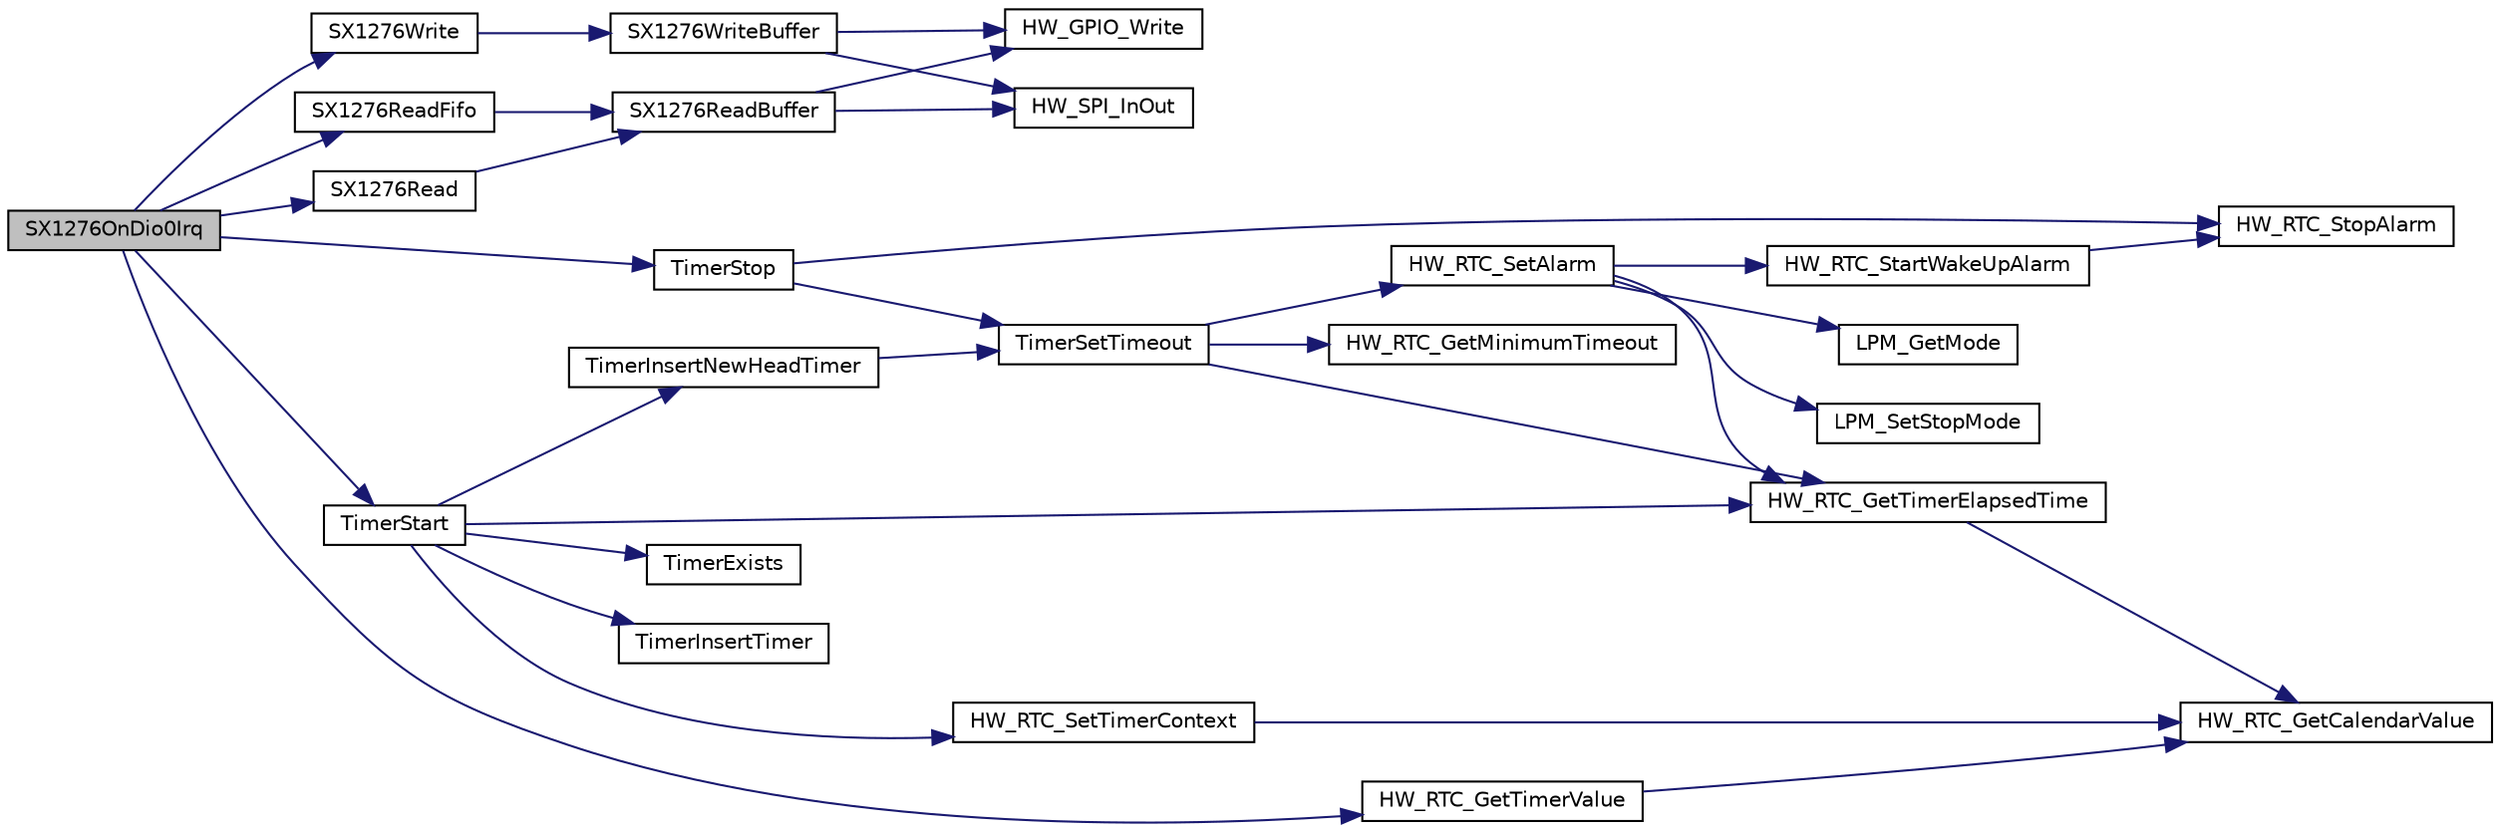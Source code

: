 digraph "SX1276OnDio0Irq"
{
  edge [fontname="Helvetica",fontsize="10",labelfontname="Helvetica",labelfontsize="10"];
  node [fontname="Helvetica",fontsize="10",shape=record];
  rankdir="LR";
  Node94 [label="SX1276OnDio0Irq",height=0.2,width=0.4,color="black", fillcolor="grey75", style="filled", fontcolor="black"];
  Node94 -> Node95 [color="midnightblue",fontsize="10",style="solid"];
  Node95 [label="SX1276Read",height=0.2,width=0.4,color="black", fillcolor="white", style="filled",URL="$sx1276_8c.html#a1c0054da62dacb13d6286a7cfe01d863",tooltip="Reads the radio register at the specified address "];
  Node95 -> Node96 [color="midnightblue",fontsize="10",style="solid"];
  Node96 [label="SX1276ReadBuffer",height=0.2,width=0.4,color="black", fillcolor="white", style="filled",URL="$sx1276_8c.html#a9b3df4400813ac6aed7b77f400436ad0",tooltip="Reads multiple radio registers starting at address "];
  Node96 -> Node97 [color="midnightblue",fontsize="10",style="solid"];
  Node97 [label="HW_GPIO_Write",height=0.2,width=0.4,color="black", fillcolor="white", style="filled",URL="$group___lory_s_d_k___g_p_i_o___functions.html#ga64b37e6d4da7e8f148c92f898aed98de",tooltip="Writes the given value to the GPIO output "];
  Node96 -> Node98 [color="midnightblue",fontsize="10",style="solid"];
  Node98 [label="HW_SPI_InOut",height=0.2,width=0.4,color="black", fillcolor="white", style="filled",URL="$hw__spi_8h.html#ae0d3f21fb84de59193e82bd1943d5563",tooltip="Sends outData and receives inData "];
  Node94 -> Node99 [color="midnightblue",fontsize="10",style="solid"];
  Node99 [label="SX1276Write",height=0.2,width=0.4,color="black", fillcolor="white", style="filled",URL="$sx1276_8c.html#a15374c2bed5d3ff2d6b95fdf177b645e",tooltip="Writes the radio register at the specified address "];
  Node99 -> Node100 [color="midnightblue",fontsize="10",style="solid"];
  Node100 [label="SX1276WriteBuffer",height=0.2,width=0.4,color="black", fillcolor="white", style="filled",URL="$sx1276_8c.html#aba51c12ba7f6d704cdeed69201507983",tooltip="Writes multiple radio registers starting at address "];
  Node100 -> Node97 [color="midnightblue",fontsize="10",style="solid"];
  Node100 -> Node98 [color="midnightblue",fontsize="10",style="solid"];
  Node94 -> Node101 [color="midnightblue",fontsize="10",style="solid"];
  Node101 [label="TimerStop",height=0.2,width=0.4,color="black", fillcolor="white", style="filled",URL="$time_server_8c.html#a8ae899c4e8a9abf49d825d6959aa6bcb",tooltip="Stops and removes the timer object from the list of timer events "];
  Node101 -> Node102 [color="midnightblue",fontsize="10",style="solid"];
  Node102 [label="TimerSetTimeout",height=0.2,width=0.4,color="black", fillcolor="white", style="filled",URL="$time_server_8c.html#af90925c5246bd6bbc2863d08d4cca3a9",tooltip="Sets a timeout with the duration \"timestamp\" "];
  Node102 -> Node103 [color="midnightblue",fontsize="10",style="solid"];
  Node103 [label="HW_RTC_GetMinimumTimeout",height=0.2,width=0.4,color="black", fillcolor="white", style="filled",URL="$group___lory_s_d_k___r_t_c___functions.html#ga254f9e5c17daff978fef15be01021c51",tooltip="Return the minimum timeout the RTC is able to handle "];
  Node102 -> Node104 [color="midnightblue",fontsize="10",style="solid"];
  Node104 [label="HW_RTC_GetTimerElapsedTime",height=0.2,width=0.4,color="black", fillcolor="white", style="filled",URL="$group___lory_s_d_k___r_t_c___functions.html#ga7961116aa831950b62a413ecbbcfb02a",tooltip="Get the RTC timer elapsed time since the last Reference was set "];
  Node104 -> Node105 [color="midnightblue",fontsize="10",style="solid"];
  Node105 [label="HW_RTC_GetCalendarValue",height=0.2,width=0.4,color="black", fillcolor="white", style="filled",URL="$group___lory_s_d_k___r_t_c___functions.html#gaf81b8dc866a5c7b125355b55e3953387",tooltip="get current time from calendar in ticks "];
  Node102 -> Node106 [color="midnightblue",fontsize="10",style="solid"];
  Node106 [label="HW_RTC_SetAlarm",height=0.2,width=0.4,color="black", fillcolor="white", style="filled",URL="$group___lory_s_d_k___r_t_c___functions.html#ga09cec56d54c13de658fafdd003390771",tooltip="Set the alarm "];
  Node106 -> Node104 [color="midnightblue",fontsize="10",style="solid"];
  Node106 -> Node107 [color="midnightblue",fontsize="10",style="solid"];
  Node107 [label="LPM_SetStopMode",height=0.2,width=0.4,color="black", fillcolor="white", style="filled",URL="$low__power__manager_8c.html#ac8a0ff787d7d417b9e1f0697a1d5fd6d",tooltip="This API notifies the low power manager if the specified user allows the Off mode or not..."];
  Node106 -> Node108 [color="midnightblue",fontsize="10",style="solid"];
  Node108 [label="LPM_GetMode",height=0.2,width=0.4,color="black", fillcolor="white", style="filled",URL="$low__power__manager_8c.html#ae9107e412181f10977b724c346cebd45",tooltip="This API returns the Low Power Mode selected that will be applied when the system will enter low powe..."];
  Node106 -> Node109 [color="midnightblue",fontsize="10",style="solid"];
  Node109 [label="HW_RTC_StartWakeUpAlarm",height=0.2,width=0.4,color="black", fillcolor="white", style="filled",URL="$group___lory_s_d_k___r_t_c___functions.html#ga60703fcfc4abd73a2efc980e8bb6ad27",tooltip="start wake up alarm "];
  Node109 -> Node110 [color="midnightblue",fontsize="10",style="solid"];
  Node110 [label="HW_RTC_StopAlarm",height=0.2,width=0.4,color="black", fillcolor="white", style="filled",URL="$group___lory_s_d_k___r_t_c___functions.html#ga227be06e4dc1332d46ff12519db183b5",tooltip="Stop the Alarm "];
  Node101 -> Node110 [color="midnightblue",fontsize="10",style="solid"];
  Node94 -> Node111 [color="midnightblue",fontsize="10",style="solid"];
  Node111 [label="TimerStart",height=0.2,width=0.4,color="black", fillcolor="white", style="filled",URL="$time_server_8c.html#acd2c1f05aa1976f3bbedd389c8710a78",tooltip="Starts and adds the timer object to the list of timer events "];
  Node111 -> Node112 [color="midnightblue",fontsize="10",style="solid"];
  Node112 [label="TimerExists",height=0.2,width=0.4,color="black", fillcolor="white", style="filled",URL="$time_server_8c.html#a496e7edd41e6441d879e27d0043444f5",tooltip="Check if the Object to be added is not already in the list "];
  Node111 -> Node113 [color="midnightblue",fontsize="10",style="solid"];
  Node113 [label="HW_RTC_SetTimerContext",height=0.2,width=0.4,color="black", fillcolor="white", style="filled",URL="$group___lory_s_d_k___r_t_c___functions.html#gad0a54228cfe8473d90b901ebd76de1d5",tooltip="Set the RTC timer Reference "];
  Node113 -> Node105 [color="midnightblue",fontsize="10",style="solid"];
  Node111 -> Node114 [color="midnightblue",fontsize="10",style="solid"];
  Node114 [label="TimerInsertNewHeadTimer",height=0.2,width=0.4,color="black", fillcolor="white", style="filled",URL="$time_server_8c.html#abeff03f3b0a3356be8c833bb93d24458",tooltip="Adds or replace the head timer of the list. "];
  Node114 -> Node102 [color="midnightblue",fontsize="10",style="solid"];
  Node111 -> Node104 [color="midnightblue",fontsize="10",style="solid"];
  Node111 -> Node115 [color="midnightblue",fontsize="10",style="solid"];
  Node115 [label="TimerInsertTimer",height=0.2,width=0.4,color="black", fillcolor="white", style="filled",URL="$time_server_8c.html#a0901cb54acad3ea19d052c0d00d547e3",tooltip="Adds a timer to the list. "];
  Node94 -> Node116 [color="midnightblue",fontsize="10",style="solid"];
  Node116 [label="SX1276ReadFifo",height=0.2,width=0.4,color="black", fillcolor="white", style="filled",URL="$sx1276_8c.html#acb9479ed4e6f071c82908a6d53c3b08e",tooltip="Reads the contents of the SX1276 FIFO "];
  Node116 -> Node96 [color="midnightblue",fontsize="10",style="solid"];
  Node94 -> Node117 [color="midnightblue",fontsize="10",style="solid"];
  Node117 [label="HW_RTC_GetTimerValue",height=0.2,width=0.4,color="black", fillcolor="white", style="filled",URL="$group___lory_s_d_k___r_t_c___functions.html#gad0d80bf1ac3a9704f4b4b9d672f38daa",tooltip="Get the RTC timer value "];
  Node117 -> Node105 [color="midnightblue",fontsize="10",style="solid"];
}
